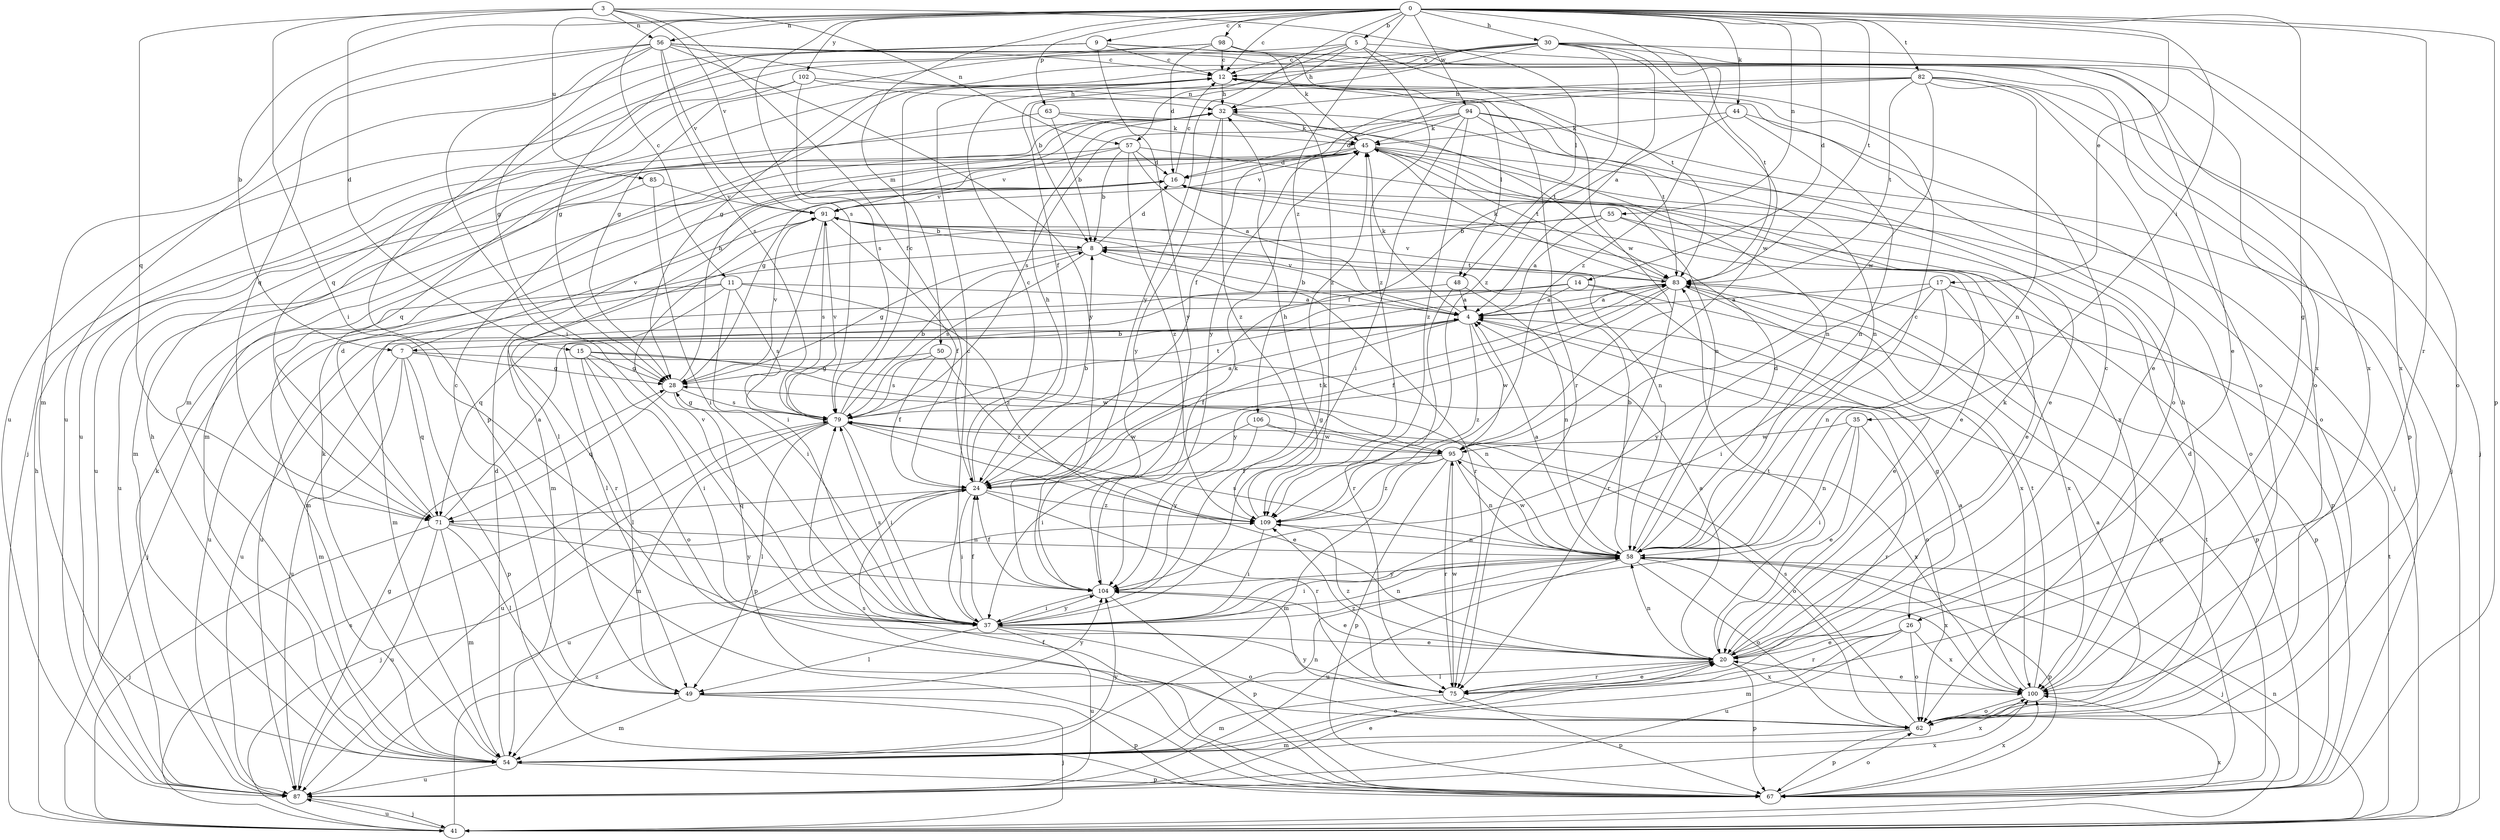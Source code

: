 strict digraph  {
0;
3;
4;
5;
7;
8;
9;
11;
12;
14;
15;
16;
17;
20;
24;
26;
28;
30;
32;
35;
37;
41;
44;
45;
48;
49;
50;
54;
55;
56;
57;
58;
62;
63;
67;
71;
75;
79;
82;
83;
85;
87;
91;
94;
95;
98;
100;
102;
104;
106;
109;
0 -> 5  [label=b];
0 -> 7  [label=b];
0 -> 9  [label=c];
0 -> 11  [label=c];
0 -> 12  [label=c];
0 -> 14  [label=d];
0 -> 17  [label=e];
0 -> 26  [label=g];
0 -> 30  [label=h];
0 -> 35  [label=i];
0 -> 44  [label=k];
0 -> 50  [label=m];
0 -> 55  [label=n];
0 -> 56  [label=n];
0 -> 63  [label=p];
0 -> 67  [label=p];
0 -> 75  [label=r];
0 -> 79  [label=s];
0 -> 82  [label=t];
0 -> 83  [label=t];
0 -> 85  [label=u];
0 -> 94  [label=w];
0 -> 98  [label=x];
0 -> 102  [label=y];
0 -> 104  [label=y];
0 -> 106  [label=z];
0 -> 109  [label=z];
3 -> 15  [label=d];
3 -> 24  [label=f];
3 -> 37  [label=i];
3 -> 48  [label=l];
3 -> 56  [label=n];
3 -> 57  [label=n];
3 -> 71  [label=q];
3 -> 91  [label=v];
4 -> 7  [label=b];
4 -> 8  [label=b];
4 -> 24  [label=f];
4 -> 26  [label=g];
4 -> 45  [label=k];
4 -> 87  [label=u];
4 -> 91  [label=v];
4 -> 95  [label=w];
4 -> 109  [label=z];
5 -> 12  [label=c];
5 -> 32  [label=h];
5 -> 57  [label=n];
5 -> 62  [label=o];
5 -> 87  [label=u];
5 -> 95  [label=w];
5 -> 109  [label=z];
7 -> 28  [label=g];
7 -> 54  [label=m];
7 -> 62  [label=o];
7 -> 67  [label=p];
7 -> 71  [label=q];
7 -> 87  [label=u];
7 -> 91  [label=v];
8 -> 16  [label=d];
8 -> 28  [label=g];
8 -> 54  [label=m];
8 -> 75  [label=r];
8 -> 79  [label=s];
8 -> 83  [label=t];
9 -> 12  [label=c];
9 -> 28  [label=g];
9 -> 67  [label=p];
9 -> 83  [label=t];
9 -> 87  [label=u];
9 -> 100  [label=x];
9 -> 104  [label=y];
11 -> 4  [label=a];
11 -> 37  [label=i];
11 -> 41  [label=j];
11 -> 54  [label=m];
11 -> 75  [label=r];
11 -> 79  [label=s];
11 -> 109  [label=z];
12 -> 32  [label=h];
12 -> 48  [label=l];
12 -> 75  [label=r];
14 -> 4  [label=a];
14 -> 20  [label=e];
14 -> 49  [label=l];
14 -> 67  [label=p];
14 -> 71  [label=q];
15 -> 28  [label=g];
15 -> 37  [label=i];
15 -> 49  [label=l];
15 -> 58  [label=n];
15 -> 62  [label=o];
15 -> 95  [label=w];
16 -> 12  [label=c];
16 -> 20  [label=e];
16 -> 49  [label=l];
16 -> 62  [label=o];
16 -> 91  [label=v];
17 -> 4  [label=a];
17 -> 37  [label=i];
17 -> 58  [label=n];
17 -> 67  [label=p];
17 -> 100  [label=x];
17 -> 104  [label=y];
20 -> 4  [label=a];
20 -> 12  [label=c];
20 -> 45  [label=k];
20 -> 49  [label=l];
20 -> 58  [label=n];
20 -> 67  [label=p];
20 -> 75  [label=r];
20 -> 83  [label=t];
20 -> 100  [label=x];
20 -> 109  [label=z];
24 -> 8  [label=b];
24 -> 12  [label=c];
24 -> 32  [label=h];
24 -> 37  [label=i];
24 -> 41  [label=j];
24 -> 71  [label=q];
24 -> 75  [label=r];
24 -> 83  [label=t];
24 -> 87  [label=u];
24 -> 109  [label=z];
26 -> 20  [label=e];
26 -> 54  [label=m];
26 -> 62  [label=o];
26 -> 75  [label=r];
26 -> 87  [label=u];
26 -> 100  [label=x];
28 -> 32  [label=h];
28 -> 67  [label=p];
28 -> 71  [label=q];
28 -> 79  [label=s];
28 -> 91  [label=v];
30 -> 4  [label=a];
30 -> 8  [label=b];
30 -> 12  [label=c];
30 -> 24  [label=f];
30 -> 28  [label=g];
30 -> 54  [label=m];
30 -> 62  [label=o];
30 -> 83  [label=t];
30 -> 95  [label=w];
30 -> 100  [label=x];
30 -> 109  [label=z];
32 -> 45  [label=k];
32 -> 54  [label=m];
32 -> 83  [label=t];
32 -> 104  [label=y];
32 -> 109  [label=z];
35 -> 20  [label=e];
35 -> 37  [label=i];
35 -> 58  [label=n];
35 -> 75  [label=r];
35 -> 95  [label=w];
37 -> 12  [label=c];
37 -> 20  [label=e];
37 -> 24  [label=f];
37 -> 45  [label=k];
37 -> 49  [label=l];
37 -> 58  [label=n];
37 -> 62  [label=o];
37 -> 79  [label=s];
37 -> 87  [label=u];
37 -> 91  [label=v];
37 -> 104  [label=y];
41 -> 32  [label=h];
41 -> 58  [label=n];
41 -> 79  [label=s];
41 -> 83  [label=t];
41 -> 87  [label=u];
41 -> 100  [label=x];
41 -> 109  [label=z];
44 -> 24  [label=f];
44 -> 45  [label=k];
44 -> 58  [label=n];
44 -> 62  [label=o];
45 -> 16  [label=d];
45 -> 20  [label=e];
45 -> 28  [label=g];
45 -> 41  [label=j];
45 -> 58  [label=n];
45 -> 83  [label=t];
45 -> 87  [label=u];
45 -> 91  [label=v];
48 -> 4  [label=a];
48 -> 58  [label=n];
48 -> 75  [label=r];
48 -> 87  [label=u];
49 -> 12  [label=c];
49 -> 41  [label=j];
49 -> 54  [label=m];
49 -> 67  [label=p];
49 -> 104  [label=y];
50 -> 24  [label=f];
50 -> 28  [label=g];
50 -> 79  [label=s];
50 -> 109  [label=z];
54 -> 16  [label=d];
54 -> 20  [label=e];
54 -> 32  [label=h];
54 -> 45  [label=k];
54 -> 58  [label=n];
54 -> 67  [label=p];
54 -> 87  [label=u];
54 -> 100  [label=x];
54 -> 104  [label=y];
55 -> 4  [label=a];
55 -> 8  [label=b];
55 -> 20  [label=e];
55 -> 54  [label=m];
55 -> 67  [label=p];
56 -> 12  [label=c];
56 -> 28  [label=g];
56 -> 37  [label=i];
56 -> 54  [label=m];
56 -> 62  [label=o];
56 -> 71  [label=q];
56 -> 79  [label=s];
56 -> 91  [label=v];
56 -> 100  [label=x];
56 -> 104  [label=y];
56 -> 109  [label=z];
57 -> 4  [label=a];
57 -> 8  [label=b];
57 -> 16  [label=d];
57 -> 54  [label=m];
57 -> 91  [label=v];
57 -> 100  [label=x];
57 -> 109  [label=z];
58 -> 4  [label=a];
58 -> 8  [label=b];
58 -> 12  [label=c];
58 -> 16  [label=d];
58 -> 37  [label=i];
58 -> 41  [label=j];
58 -> 62  [label=o];
58 -> 67  [label=p];
58 -> 79  [label=s];
58 -> 87  [label=u];
58 -> 95  [label=w];
58 -> 100  [label=x];
58 -> 104  [label=y];
62 -> 4  [label=a];
62 -> 16  [label=d];
62 -> 54  [label=m];
62 -> 67  [label=p];
62 -> 79  [label=s];
62 -> 104  [label=y];
63 -> 8  [label=b];
63 -> 45  [label=k];
63 -> 58  [label=n];
63 -> 71  [label=q];
67 -> 24  [label=f];
67 -> 62  [label=o];
67 -> 79  [label=s];
67 -> 83  [label=t];
67 -> 100  [label=x];
71 -> 4  [label=a];
71 -> 16  [label=d];
71 -> 41  [label=j];
71 -> 49  [label=l];
71 -> 54  [label=m];
71 -> 58  [label=n];
71 -> 87  [label=u];
71 -> 104  [label=y];
75 -> 20  [label=e];
75 -> 54  [label=m];
75 -> 67  [label=p];
75 -> 95  [label=w];
75 -> 109  [label=z];
79 -> 4  [label=a];
79 -> 8  [label=b];
79 -> 12  [label=c];
79 -> 20  [label=e];
79 -> 28  [label=g];
79 -> 37  [label=i];
79 -> 49  [label=l];
79 -> 54  [label=m];
79 -> 83  [label=t];
79 -> 87  [label=u];
79 -> 91  [label=v];
79 -> 95  [label=w];
82 -> 20  [label=e];
82 -> 24  [label=f];
82 -> 32  [label=h];
82 -> 41  [label=j];
82 -> 58  [label=n];
82 -> 67  [label=p];
82 -> 83  [label=t];
82 -> 95  [label=w];
82 -> 104  [label=y];
83 -> 4  [label=a];
83 -> 24  [label=f];
83 -> 45  [label=k];
83 -> 67  [label=p];
83 -> 75  [label=r];
83 -> 87  [label=u];
83 -> 91  [label=v];
83 -> 100  [label=x];
83 -> 104  [label=y];
85 -> 37  [label=i];
85 -> 87  [label=u];
85 -> 91  [label=v];
87 -> 20  [label=e];
87 -> 28  [label=g];
87 -> 41  [label=j];
87 -> 45  [label=k];
87 -> 100  [label=x];
91 -> 8  [label=b];
91 -> 24  [label=f];
91 -> 37  [label=i];
91 -> 58  [label=n];
91 -> 79  [label=s];
94 -> 16  [label=d];
94 -> 37  [label=i];
94 -> 41  [label=j];
94 -> 45  [label=k];
94 -> 58  [label=n];
94 -> 79  [label=s];
94 -> 83  [label=t];
94 -> 109  [label=z];
95 -> 24  [label=f];
95 -> 28  [label=g];
95 -> 54  [label=m];
95 -> 58  [label=n];
95 -> 62  [label=o];
95 -> 67  [label=p];
95 -> 75  [label=r];
95 -> 109  [label=z];
98 -> 12  [label=c];
98 -> 16  [label=d];
98 -> 20  [label=e];
98 -> 28  [label=g];
98 -> 45  [label=k];
98 -> 71  [label=q];
100 -> 4  [label=a];
100 -> 20  [label=e];
100 -> 32  [label=h];
100 -> 62  [label=o];
100 -> 83  [label=t];
102 -> 32  [label=h];
102 -> 41  [label=j];
102 -> 62  [label=o];
102 -> 79  [label=s];
102 -> 87  [label=u];
104 -> 20  [label=e];
104 -> 24  [label=f];
104 -> 37  [label=i];
104 -> 45  [label=k];
104 -> 67  [label=p];
106 -> 37  [label=i];
106 -> 95  [label=w];
106 -> 100  [label=x];
106 -> 104  [label=y];
109 -> 32  [label=h];
109 -> 37  [label=i];
109 -> 58  [label=n];
}
